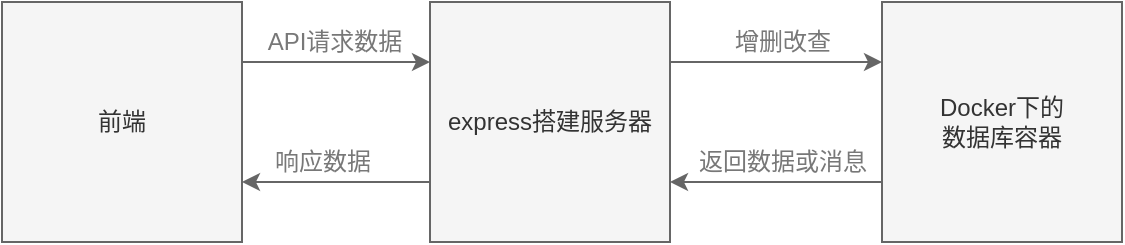 <mxfile>
    <diagram id="mWIgQkcSM3cHDLXehf4K" name="第 1 页">
        <mxGraphModel dx="1137" dy="624" grid="1" gridSize="10" guides="1" tooltips="1" connect="1" arrows="1" fold="1" page="1" pageScale="1" pageWidth="827" pageHeight="1169" background="#ffffff" math="0" shadow="0">
            <root>
                <mxCell id="0"/>
                <mxCell id="1" parent="0"/>
                <mxCell id="2" value="express搭建服务器" style="rounded=0;whiteSpace=wrap;html=1;fillColor=#f5f5f5;strokeColor=#666666;fontColor=#333333;" vertex="1" parent="1">
                    <mxGeometry x="334" y="140" width="120" height="120" as="geometry"/>
                </mxCell>
                <mxCell id="3" value="前端" style="rounded=0;whiteSpace=wrap;html=1;fillColor=#f5f5f5;strokeColor=#666666;fontColor=#333333;" vertex="1" parent="1">
                    <mxGeometry x="120" y="140" width="120" height="120" as="geometry"/>
                </mxCell>
                <mxCell id="5" value="&lt;font color=&quot;#787878&quot;&gt;API请求数据&lt;/font&gt;" style="text;html=1;align=center;verticalAlign=middle;resizable=0;points=[];autosize=1;" vertex="1" parent="1">
                    <mxGeometry x="246" y="150" width="80" height="20" as="geometry"/>
                </mxCell>
                <mxCell id="6" value="Docker下的&lt;br&gt;数据库容器" style="rounded=0;whiteSpace=wrap;html=1;fillColor=#f5f5f5;strokeColor=#666666;fontColor=#333333;" vertex="1" parent="1">
                    <mxGeometry x="560" y="140" width="120" height="120" as="geometry"/>
                </mxCell>
                <mxCell id="13" style="edgeStyle=orthogonalEdgeStyle;rounded=0;orthogonalLoop=1;jettySize=auto;html=1;entryX=0;entryY=0.5;entryDx=0;entryDy=0;fillColor=#f5f5f5;strokeColor=#666666;" edge="1" parent="1">
                    <mxGeometry relative="1" as="geometry">
                        <mxPoint x="560" y="230" as="sourcePoint"/>
                        <mxPoint x="454" y="230" as="targetPoint"/>
                    </mxGeometry>
                </mxCell>
                <mxCell id="14" style="edgeStyle=orthogonalEdgeStyle;rounded=0;orthogonalLoop=1;jettySize=auto;html=1;entryX=0;entryY=0.5;entryDx=0;entryDy=0;fillColor=#f5f5f5;strokeColor=#666666;" edge="1" parent="1">
                    <mxGeometry relative="1" as="geometry">
                        <mxPoint x="454" y="170" as="sourcePoint"/>
                        <mxPoint x="560" y="170" as="targetPoint"/>
                    </mxGeometry>
                </mxCell>
                <mxCell id="15" value="&lt;font color=&quot;#787878&quot;&gt;增删改查&lt;/font&gt;" style="text;html=1;align=center;verticalAlign=middle;resizable=0;points=[];autosize=1;" vertex="1" parent="1">
                    <mxGeometry x="480" y="150" width="60" height="20" as="geometry"/>
                </mxCell>
                <mxCell id="16" value="&lt;font color=&quot;#787878&quot;&gt;返回数据或消息&lt;/font&gt;" style="text;html=1;align=center;verticalAlign=middle;resizable=0;points=[];autosize=1;" vertex="1" parent="1">
                    <mxGeometry x="460" y="210" width="100" height="20" as="geometry"/>
                </mxCell>
                <mxCell id="18" style="edgeStyle=orthogonalEdgeStyle;rounded=0;orthogonalLoop=1;jettySize=auto;html=1;entryX=0;entryY=0.5;entryDx=0;entryDy=0;fillColor=#f5f5f5;strokeColor=#666666;" edge="1" parent="1">
                    <mxGeometry relative="1" as="geometry">
                        <mxPoint x="334" y="230" as="sourcePoint"/>
                        <mxPoint x="240" y="230" as="targetPoint"/>
                    </mxGeometry>
                </mxCell>
                <mxCell id="19" style="edgeStyle=orthogonalEdgeStyle;rounded=0;orthogonalLoop=1;jettySize=auto;html=1;entryX=0;entryY=0.5;entryDx=0;entryDy=0;fillColor=#f5f5f5;strokeColor=#666666;" edge="1" parent="1">
                    <mxGeometry relative="1" as="geometry">
                        <mxPoint x="240" y="170" as="sourcePoint"/>
                        <mxPoint x="334" y="170" as="targetPoint"/>
                    </mxGeometry>
                </mxCell>
                <mxCell id="20" value="&lt;font color=&quot;#787878&quot;&gt;响应数据&lt;/font&gt;" style="text;html=1;align=center;verticalAlign=middle;resizable=0;points=[];autosize=1;" vertex="1" parent="1">
                    <mxGeometry x="250" y="210" width="60" height="20" as="geometry"/>
                </mxCell>
            </root>
        </mxGraphModel>
    </diagram>
</mxfile>